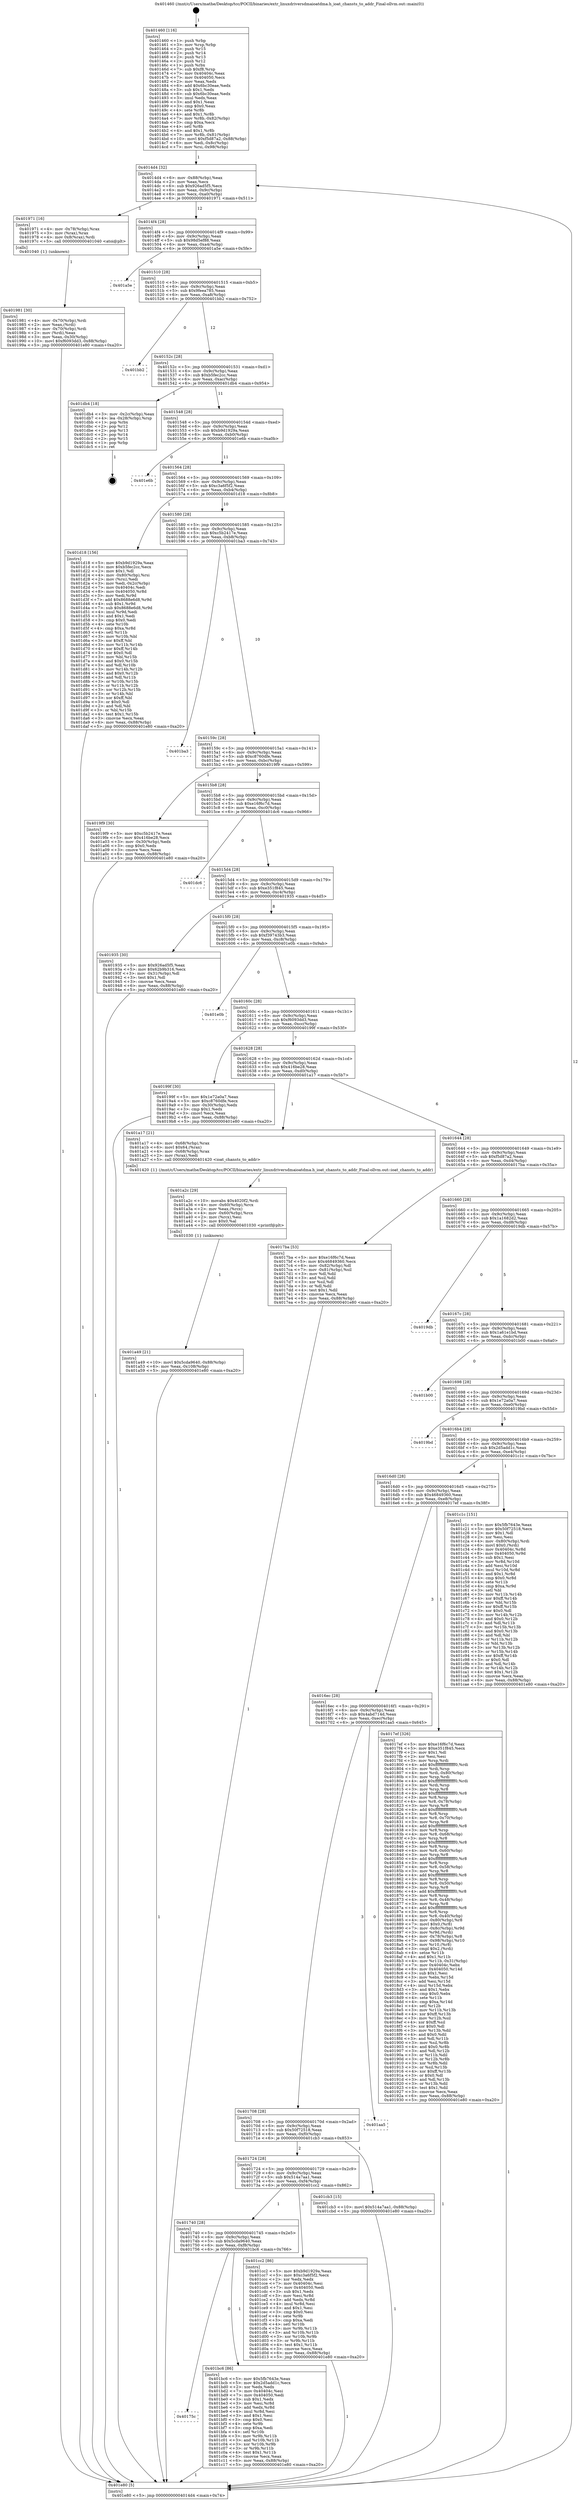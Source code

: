 digraph "0x401460" {
  label = "0x401460 (/mnt/c/Users/mathe/Desktop/tcc/POCII/binaries/extr_linuxdriversdmaioatdma.h_ioat_chansts_to_addr_Final-ollvm.out::main(0))"
  labelloc = "t"
  node[shape=record]

  Entry [label="",width=0.3,height=0.3,shape=circle,fillcolor=black,style=filled]
  "0x4014d4" [label="{
     0x4014d4 [32]\l
     | [instrs]\l
     &nbsp;&nbsp;0x4014d4 \<+6\>: mov -0x88(%rbp),%eax\l
     &nbsp;&nbsp;0x4014da \<+2\>: mov %eax,%ecx\l
     &nbsp;&nbsp;0x4014dc \<+6\>: sub $0x926ad5f5,%ecx\l
     &nbsp;&nbsp;0x4014e2 \<+6\>: mov %eax,-0x9c(%rbp)\l
     &nbsp;&nbsp;0x4014e8 \<+6\>: mov %ecx,-0xa0(%rbp)\l
     &nbsp;&nbsp;0x4014ee \<+6\>: je 0000000000401971 \<main+0x511\>\l
  }"]
  "0x401971" [label="{
     0x401971 [16]\l
     | [instrs]\l
     &nbsp;&nbsp;0x401971 \<+4\>: mov -0x78(%rbp),%rax\l
     &nbsp;&nbsp;0x401975 \<+3\>: mov (%rax),%rax\l
     &nbsp;&nbsp;0x401978 \<+4\>: mov 0x8(%rax),%rdi\l
     &nbsp;&nbsp;0x40197c \<+5\>: call 0000000000401040 \<atoi@plt\>\l
     | [calls]\l
     &nbsp;&nbsp;0x401040 \{1\} (unknown)\l
  }"]
  "0x4014f4" [label="{
     0x4014f4 [28]\l
     | [instrs]\l
     &nbsp;&nbsp;0x4014f4 \<+5\>: jmp 00000000004014f9 \<main+0x99\>\l
     &nbsp;&nbsp;0x4014f9 \<+6\>: mov -0x9c(%rbp),%eax\l
     &nbsp;&nbsp;0x4014ff \<+5\>: sub $0x98d5ef88,%eax\l
     &nbsp;&nbsp;0x401504 \<+6\>: mov %eax,-0xa4(%rbp)\l
     &nbsp;&nbsp;0x40150a \<+6\>: je 0000000000401a5e \<main+0x5fe\>\l
  }"]
  Exit [label="",width=0.3,height=0.3,shape=circle,fillcolor=black,style=filled,peripheries=2]
  "0x401a5e" [label="{
     0x401a5e\l
  }", style=dashed]
  "0x401510" [label="{
     0x401510 [28]\l
     | [instrs]\l
     &nbsp;&nbsp;0x401510 \<+5\>: jmp 0000000000401515 \<main+0xb5\>\l
     &nbsp;&nbsp;0x401515 \<+6\>: mov -0x9c(%rbp),%eax\l
     &nbsp;&nbsp;0x40151b \<+5\>: sub $0x9feea785,%eax\l
     &nbsp;&nbsp;0x401520 \<+6\>: mov %eax,-0xa8(%rbp)\l
     &nbsp;&nbsp;0x401526 \<+6\>: je 0000000000401bb2 \<main+0x752\>\l
  }"]
  "0x40175c" [label="{
     0x40175c\l
  }", style=dashed]
  "0x401bb2" [label="{
     0x401bb2\l
  }", style=dashed]
  "0x40152c" [label="{
     0x40152c [28]\l
     | [instrs]\l
     &nbsp;&nbsp;0x40152c \<+5\>: jmp 0000000000401531 \<main+0xd1\>\l
     &nbsp;&nbsp;0x401531 \<+6\>: mov -0x9c(%rbp),%eax\l
     &nbsp;&nbsp;0x401537 \<+5\>: sub $0xb5fec2cc,%eax\l
     &nbsp;&nbsp;0x40153c \<+6\>: mov %eax,-0xac(%rbp)\l
     &nbsp;&nbsp;0x401542 \<+6\>: je 0000000000401db4 \<main+0x954\>\l
  }"]
  "0x401bc6" [label="{
     0x401bc6 [86]\l
     | [instrs]\l
     &nbsp;&nbsp;0x401bc6 \<+5\>: mov $0x5fb7643e,%eax\l
     &nbsp;&nbsp;0x401bcb \<+5\>: mov $0x2d5add1c,%ecx\l
     &nbsp;&nbsp;0x401bd0 \<+2\>: xor %edx,%edx\l
     &nbsp;&nbsp;0x401bd2 \<+7\>: mov 0x40404c,%esi\l
     &nbsp;&nbsp;0x401bd9 \<+7\>: mov 0x404050,%edi\l
     &nbsp;&nbsp;0x401be0 \<+3\>: sub $0x1,%edx\l
     &nbsp;&nbsp;0x401be3 \<+3\>: mov %esi,%r8d\l
     &nbsp;&nbsp;0x401be6 \<+3\>: add %edx,%r8d\l
     &nbsp;&nbsp;0x401be9 \<+4\>: imul %r8d,%esi\l
     &nbsp;&nbsp;0x401bed \<+3\>: and $0x1,%esi\l
     &nbsp;&nbsp;0x401bf0 \<+3\>: cmp $0x0,%esi\l
     &nbsp;&nbsp;0x401bf3 \<+4\>: sete %r9b\l
     &nbsp;&nbsp;0x401bf7 \<+3\>: cmp $0xa,%edi\l
     &nbsp;&nbsp;0x401bfa \<+4\>: setl %r10b\l
     &nbsp;&nbsp;0x401bfe \<+3\>: mov %r9b,%r11b\l
     &nbsp;&nbsp;0x401c01 \<+3\>: and %r10b,%r11b\l
     &nbsp;&nbsp;0x401c04 \<+3\>: xor %r10b,%r9b\l
     &nbsp;&nbsp;0x401c07 \<+3\>: or %r9b,%r11b\l
     &nbsp;&nbsp;0x401c0a \<+4\>: test $0x1,%r11b\l
     &nbsp;&nbsp;0x401c0e \<+3\>: cmovne %ecx,%eax\l
     &nbsp;&nbsp;0x401c11 \<+6\>: mov %eax,-0x88(%rbp)\l
     &nbsp;&nbsp;0x401c17 \<+5\>: jmp 0000000000401e80 \<main+0xa20\>\l
  }"]
  "0x401db4" [label="{
     0x401db4 [18]\l
     | [instrs]\l
     &nbsp;&nbsp;0x401db4 \<+3\>: mov -0x2c(%rbp),%eax\l
     &nbsp;&nbsp;0x401db7 \<+4\>: lea -0x28(%rbp),%rsp\l
     &nbsp;&nbsp;0x401dbb \<+1\>: pop %rbx\l
     &nbsp;&nbsp;0x401dbc \<+2\>: pop %r12\l
     &nbsp;&nbsp;0x401dbe \<+2\>: pop %r13\l
     &nbsp;&nbsp;0x401dc0 \<+2\>: pop %r14\l
     &nbsp;&nbsp;0x401dc2 \<+2\>: pop %r15\l
     &nbsp;&nbsp;0x401dc4 \<+1\>: pop %rbp\l
     &nbsp;&nbsp;0x401dc5 \<+1\>: ret\l
  }"]
  "0x401548" [label="{
     0x401548 [28]\l
     | [instrs]\l
     &nbsp;&nbsp;0x401548 \<+5\>: jmp 000000000040154d \<main+0xed\>\l
     &nbsp;&nbsp;0x40154d \<+6\>: mov -0x9c(%rbp),%eax\l
     &nbsp;&nbsp;0x401553 \<+5\>: sub $0xb9d1929a,%eax\l
     &nbsp;&nbsp;0x401558 \<+6\>: mov %eax,-0xb0(%rbp)\l
     &nbsp;&nbsp;0x40155e \<+6\>: je 0000000000401e6b \<main+0xa0b\>\l
  }"]
  "0x401740" [label="{
     0x401740 [28]\l
     | [instrs]\l
     &nbsp;&nbsp;0x401740 \<+5\>: jmp 0000000000401745 \<main+0x2e5\>\l
     &nbsp;&nbsp;0x401745 \<+6\>: mov -0x9c(%rbp),%eax\l
     &nbsp;&nbsp;0x40174b \<+5\>: sub $0x5cda9640,%eax\l
     &nbsp;&nbsp;0x401750 \<+6\>: mov %eax,-0xf8(%rbp)\l
     &nbsp;&nbsp;0x401756 \<+6\>: je 0000000000401bc6 \<main+0x766\>\l
  }"]
  "0x401e6b" [label="{
     0x401e6b\l
  }", style=dashed]
  "0x401564" [label="{
     0x401564 [28]\l
     | [instrs]\l
     &nbsp;&nbsp;0x401564 \<+5\>: jmp 0000000000401569 \<main+0x109\>\l
     &nbsp;&nbsp;0x401569 \<+6\>: mov -0x9c(%rbp),%eax\l
     &nbsp;&nbsp;0x40156f \<+5\>: sub $0xc3a6f5f2,%eax\l
     &nbsp;&nbsp;0x401574 \<+6\>: mov %eax,-0xb4(%rbp)\l
     &nbsp;&nbsp;0x40157a \<+6\>: je 0000000000401d18 \<main+0x8b8\>\l
  }"]
  "0x401cc2" [label="{
     0x401cc2 [86]\l
     | [instrs]\l
     &nbsp;&nbsp;0x401cc2 \<+5\>: mov $0xb9d1929a,%eax\l
     &nbsp;&nbsp;0x401cc7 \<+5\>: mov $0xc3a6f5f2,%ecx\l
     &nbsp;&nbsp;0x401ccc \<+2\>: xor %edx,%edx\l
     &nbsp;&nbsp;0x401cce \<+7\>: mov 0x40404c,%esi\l
     &nbsp;&nbsp;0x401cd5 \<+7\>: mov 0x404050,%edi\l
     &nbsp;&nbsp;0x401cdc \<+3\>: sub $0x1,%edx\l
     &nbsp;&nbsp;0x401cdf \<+3\>: mov %esi,%r8d\l
     &nbsp;&nbsp;0x401ce2 \<+3\>: add %edx,%r8d\l
     &nbsp;&nbsp;0x401ce5 \<+4\>: imul %r8d,%esi\l
     &nbsp;&nbsp;0x401ce9 \<+3\>: and $0x1,%esi\l
     &nbsp;&nbsp;0x401cec \<+3\>: cmp $0x0,%esi\l
     &nbsp;&nbsp;0x401cef \<+4\>: sete %r9b\l
     &nbsp;&nbsp;0x401cf3 \<+3\>: cmp $0xa,%edi\l
     &nbsp;&nbsp;0x401cf6 \<+4\>: setl %r10b\l
     &nbsp;&nbsp;0x401cfa \<+3\>: mov %r9b,%r11b\l
     &nbsp;&nbsp;0x401cfd \<+3\>: and %r10b,%r11b\l
     &nbsp;&nbsp;0x401d00 \<+3\>: xor %r10b,%r9b\l
     &nbsp;&nbsp;0x401d03 \<+3\>: or %r9b,%r11b\l
     &nbsp;&nbsp;0x401d06 \<+4\>: test $0x1,%r11b\l
     &nbsp;&nbsp;0x401d0a \<+3\>: cmovne %ecx,%eax\l
     &nbsp;&nbsp;0x401d0d \<+6\>: mov %eax,-0x88(%rbp)\l
     &nbsp;&nbsp;0x401d13 \<+5\>: jmp 0000000000401e80 \<main+0xa20\>\l
  }"]
  "0x401d18" [label="{
     0x401d18 [156]\l
     | [instrs]\l
     &nbsp;&nbsp;0x401d18 \<+5\>: mov $0xb9d1929a,%eax\l
     &nbsp;&nbsp;0x401d1d \<+5\>: mov $0xb5fec2cc,%ecx\l
     &nbsp;&nbsp;0x401d22 \<+2\>: mov $0x1,%dl\l
     &nbsp;&nbsp;0x401d24 \<+4\>: mov -0x80(%rbp),%rsi\l
     &nbsp;&nbsp;0x401d28 \<+2\>: mov (%rsi),%edi\l
     &nbsp;&nbsp;0x401d2a \<+3\>: mov %edi,-0x2c(%rbp)\l
     &nbsp;&nbsp;0x401d2d \<+7\>: mov 0x40404c,%edi\l
     &nbsp;&nbsp;0x401d34 \<+8\>: mov 0x404050,%r8d\l
     &nbsp;&nbsp;0x401d3c \<+3\>: mov %edi,%r9d\l
     &nbsp;&nbsp;0x401d3f \<+7\>: add $0x8688e6d8,%r9d\l
     &nbsp;&nbsp;0x401d46 \<+4\>: sub $0x1,%r9d\l
     &nbsp;&nbsp;0x401d4a \<+7\>: sub $0x8688e6d8,%r9d\l
     &nbsp;&nbsp;0x401d51 \<+4\>: imul %r9d,%edi\l
     &nbsp;&nbsp;0x401d55 \<+3\>: and $0x1,%edi\l
     &nbsp;&nbsp;0x401d58 \<+3\>: cmp $0x0,%edi\l
     &nbsp;&nbsp;0x401d5b \<+4\>: sete %r10b\l
     &nbsp;&nbsp;0x401d5f \<+4\>: cmp $0xa,%r8d\l
     &nbsp;&nbsp;0x401d63 \<+4\>: setl %r11b\l
     &nbsp;&nbsp;0x401d67 \<+3\>: mov %r10b,%bl\l
     &nbsp;&nbsp;0x401d6a \<+3\>: xor $0xff,%bl\l
     &nbsp;&nbsp;0x401d6d \<+3\>: mov %r11b,%r14b\l
     &nbsp;&nbsp;0x401d70 \<+4\>: xor $0xff,%r14b\l
     &nbsp;&nbsp;0x401d74 \<+3\>: xor $0x0,%dl\l
     &nbsp;&nbsp;0x401d77 \<+3\>: mov %bl,%r15b\l
     &nbsp;&nbsp;0x401d7a \<+4\>: and $0x0,%r15b\l
     &nbsp;&nbsp;0x401d7e \<+3\>: and %dl,%r10b\l
     &nbsp;&nbsp;0x401d81 \<+3\>: mov %r14b,%r12b\l
     &nbsp;&nbsp;0x401d84 \<+4\>: and $0x0,%r12b\l
     &nbsp;&nbsp;0x401d88 \<+3\>: and %dl,%r11b\l
     &nbsp;&nbsp;0x401d8b \<+3\>: or %r10b,%r15b\l
     &nbsp;&nbsp;0x401d8e \<+3\>: or %r11b,%r12b\l
     &nbsp;&nbsp;0x401d91 \<+3\>: xor %r12b,%r15b\l
     &nbsp;&nbsp;0x401d94 \<+3\>: or %r14b,%bl\l
     &nbsp;&nbsp;0x401d97 \<+3\>: xor $0xff,%bl\l
     &nbsp;&nbsp;0x401d9a \<+3\>: or $0x0,%dl\l
     &nbsp;&nbsp;0x401d9d \<+2\>: and %dl,%bl\l
     &nbsp;&nbsp;0x401d9f \<+3\>: or %bl,%r15b\l
     &nbsp;&nbsp;0x401da2 \<+4\>: test $0x1,%r15b\l
     &nbsp;&nbsp;0x401da6 \<+3\>: cmovne %ecx,%eax\l
     &nbsp;&nbsp;0x401da9 \<+6\>: mov %eax,-0x88(%rbp)\l
     &nbsp;&nbsp;0x401daf \<+5\>: jmp 0000000000401e80 \<main+0xa20\>\l
  }"]
  "0x401580" [label="{
     0x401580 [28]\l
     | [instrs]\l
     &nbsp;&nbsp;0x401580 \<+5\>: jmp 0000000000401585 \<main+0x125\>\l
     &nbsp;&nbsp;0x401585 \<+6\>: mov -0x9c(%rbp),%eax\l
     &nbsp;&nbsp;0x40158b \<+5\>: sub $0xc5b2417e,%eax\l
     &nbsp;&nbsp;0x401590 \<+6\>: mov %eax,-0xb8(%rbp)\l
     &nbsp;&nbsp;0x401596 \<+6\>: je 0000000000401ba3 \<main+0x743\>\l
  }"]
  "0x401724" [label="{
     0x401724 [28]\l
     | [instrs]\l
     &nbsp;&nbsp;0x401724 \<+5\>: jmp 0000000000401729 \<main+0x2c9\>\l
     &nbsp;&nbsp;0x401729 \<+6\>: mov -0x9c(%rbp),%eax\l
     &nbsp;&nbsp;0x40172f \<+5\>: sub $0x514a7aa1,%eax\l
     &nbsp;&nbsp;0x401734 \<+6\>: mov %eax,-0xf4(%rbp)\l
     &nbsp;&nbsp;0x40173a \<+6\>: je 0000000000401cc2 \<main+0x862\>\l
  }"]
  "0x401ba3" [label="{
     0x401ba3\l
  }", style=dashed]
  "0x40159c" [label="{
     0x40159c [28]\l
     | [instrs]\l
     &nbsp;&nbsp;0x40159c \<+5\>: jmp 00000000004015a1 \<main+0x141\>\l
     &nbsp;&nbsp;0x4015a1 \<+6\>: mov -0x9c(%rbp),%eax\l
     &nbsp;&nbsp;0x4015a7 \<+5\>: sub $0xc8760dfe,%eax\l
     &nbsp;&nbsp;0x4015ac \<+6\>: mov %eax,-0xbc(%rbp)\l
     &nbsp;&nbsp;0x4015b2 \<+6\>: je 00000000004019f9 \<main+0x599\>\l
  }"]
  "0x401cb3" [label="{
     0x401cb3 [15]\l
     | [instrs]\l
     &nbsp;&nbsp;0x401cb3 \<+10\>: movl $0x514a7aa1,-0x88(%rbp)\l
     &nbsp;&nbsp;0x401cbd \<+5\>: jmp 0000000000401e80 \<main+0xa20\>\l
  }"]
  "0x4019f9" [label="{
     0x4019f9 [30]\l
     | [instrs]\l
     &nbsp;&nbsp;0x4019f9 \<+5\>: mov $0xc5b2417e,%eax\l
     &nbsp;&nbsp;0x4019fe \<+5\>: mov $0x416be28,%ecx\l
     &nbsp;&nbsp;0x401a03 \<+3\>: mov -0x30(%rbp),%edx\l
     &nbsp;&nbsp;0x401a06 \<+3\>: cmp $0x0,%edx\l
     &nbsp;&nbsp;0x401a09 \<+3\>: cmove %ecx,%eax\l
     &nbsp;&nbsp;0x401a0c \<+6\>: mov %eax,-0x88(%rbp)\l
     &nbsp;&nbsp;0x401a12 \<+5\>: jmp 0000000000401e80 \<main+0xa20\>\l
  }"]
  "0x4015b8" [label="{
     0x4015b8 [28]\l
     | [instrs]\l
     &nbsp;&nbsp;0x4015b8 \<+5\>: jmp 00000000004015bd \<main+0x15d\>\l
     &nbsp;&nbsp;0x4015bd \<+6\>: mov -0x9c(%rbp),%eax\l
     &nbsp;&nbsp;0x4015c3 \<+5\>: sub $0xe16f6c7d,%eax\l
     &nbsp;&nbsp;0x4015c8 \<+6\>: mov %eax,-0xc0(%rbp)\l
     &nbsp;&nbsp;0x4015ce \<+6\>: je 0000000000401dc6 \<main+0x966\>\l
  }"]
  "0x401708" [label="{
     0x401708 [28]\l
     | [instrs]\l
     &nbsp;&nbsp;0x401708 \<+5\>: jmp 000000000040170d \<main+0x2ad\>\l
     &nbsp;&nbsp;0x40170d \<+6\>: mov -0x9c(%rbp),%eax\l
     &nbsp;&nbsp;0x401713 \<+5\>: sub $0x50f72518,%eax\l
     &nbsp;&nbsp;0x401718 \<+6\>: mov %eax,-0xf0(%rbp)\l
     &nbsp;&nbsp;0x40171e \<+6\>: je 0000000000401cb3 \<main+0x853\>\l
  }"]
  "0x401dc6" [label="{
     0x401dc6\l
  }", style=dashed]
  "0x4015d4" [label="{
     0x4015d4 [28]\l
     | [instrs]\l
     &nbsp;&nbsp;0x4015d4 \<+5\>: jmp 00000000004015d9 \<main+0x179\>\l
     &nbsp;&nbsp;0x4015d9 \<+6\>: mov -0x9c(%rbp),%eax\l
     &nbsp;&nbsp;0x4015df \<+5\>: sub $0xe351f845,%eax\l
     &nbsp;&nbsp;0x4015e4 \<+6\>: mov %eax,-0xc4(%rbp)\l
     &nbsp;&nbsp;0x4015ea \<+6\>: je 0000000000401935 \<main+0x4d5\>\l
  }"]
  "0x401aa5" [label="{
     0x401aa5\l
  }", style=dashed]
  "0x401935" [label="{
     0x401935 [30]\l
     | [instrs]\l
     &nbsp;&nbsp;0x401935 \<+5\>: mov $0x926ad5f5,%eax\l
     &nbsp;&nbsp;0x40193a \<+5\>: mov $0x62b9b316,%ecx\l
     &nbsp;&nbsp;0x40193f \<+3\>: mov -0x31(%rbp),%dl\l
     &nbsp;&nbsp;0x401942 \<+3\>: test $0x1,%dl\l
     &nbsp;&nbsp;0x401945 \<+3\>: cmovne %ecx,%eax\l
     &nbsp;&nbsp;0x401948 \<+6\>: mov %eax,-0x88(%rbp)\l
     &nbsp;&nbsp;0x40194e \<+5\>: jmp 0000000000401e80 \<main+0xa20\>\l
  }"]
  "0x4015f0" [label="{
     0x4015f0 [28]\l
     | [instrs]\l
     &nbsp;&nbsp;0x4015f0 \<+5\>: jmp 00000000004015f5 \<main+0x195\>\l
     &nbsp;&nbsp;0x4015f5 \<+6\>: mov -0x9c(%rbp),%eax\l
     &nbsp;&nbsp;0x4015fb \<+5\>: sub $0xf39743b3,%eax\l
     &nbsp;&nbsp;0x401600 \<+6\>: mov %eax,-0xc8(%rbp)\l
     &nbsp;&nbsp;0x401606 \<+6\>: je 0000000000401e0b \<main+0x9ab\>\l
  }"]
  "0x401a49" [label="{
     0x401a49 [21]\l
     | [instrs]\l
     &nbsp;&nbsp;0x401a49 \<+10\>: movl $0x5cda9640,-0x88(%rbp)\l
     &nbsp;&nbsp;0x401a53 \<+6\>: mov %eax,-0x108(%rbp)\l
     &nbsp;&nbsp;0x401a59 \<+5\>: jmp 0000000000401e80 \<main+0xa20\>\l
  }"]
  "0x401e0b" [label="{
     0x401e0b\l
  }", style=dashed]
  "0x40160c" [label="{
     0x40160c [28]\l
     | [instrs]\l
     &nbsp;&nbsp;0x40160c \<+5\>: jmp 0000000000401611 \<main+0x1b1\>\l
     &nbsp;&nbsp;0x401611 \<+6\>: mov -0x9c(%rbp),%eax\l
     &nbsp;&nbsp;0x401617 \<+5\>: sub $0xf6093dd3,%eax\l
     &nbsp;&nbsp;0x40161c \<+6\>: mov %eax,-0xcc(%rbp)\l
     &nbsp;&nbsp;0x401622 \<+6\>: je 000000000040199f \<main+0x53f\>\l
  }"]
  "0x401a2c" [label="{
     0x401a2c [29]\l
     | [instrs]\l
     &nbsp;&nbsp;0x401a2c \<+10\>: movabs $0x4020f2,%rdi\l
     &nbsp;&nbsp;0x401a36 \<+4\>: mov -0x60(%rbp),%rcx\l
     &nbsp;&nbsp;0x401a3a \<+2\>: mov %eax,(%rcx)\l
     &nbsp;&nbsp;0x401a3c \<+4\>: mov -0x60(%rbp),%rcx\l
     &nbsp;&nbsp;0x401a40 \<+2\>: mov (%rcx),%esi\l
     &nbsp;&nbsp;0x401a42 \<+2\>: mov $0x0,%al\l
     &nbsp;&nbsp;0x401a44 \<+5\>: call 0000000000401030 \<printf@plt\>\l
     | [calls]\l
     &nbsp;&nbsp;0x401030 \{1\} (unknown)\l
  }"]
  "0x40199f" [label="{
     0x40199f [30]\l
     | [instrs]\l
     &nbsp;&nbsp;0x40199f \<+5\>: mov $0x1e72a0a7,%eax\l
     &nbsp;&nbsp;0x4019a4 \<+5\>: mov $0xc8760dfe,%ecx\l
     &nbsp;&nbsp;0x4019a9 \<+3\>: mov -0x30(%rbp),%edx\l
     &nbsp;&nbsp;0x4019ac \<+3\>: cmp $0x1,%edx\l
     &nbsp;&nbsp;0x4019af \<+3\>: cmovl %ecx,%eax\l
     &nbsp;&nbsp;0x4019b2 \<+6\>: mov %eax,-0x88(%rbp)\l
     &nbsp;&nbsp;0x4019b8 \<+5\>: jmp 0000000000401e80 \<main+0xa20\>\l
  }"]
  "0x401628" [label="{
     0x401628 [28]\l
     | [instrs]\l
     &nbsp;&nbsp;0x401628 \<+5\>: jmp 000000000040162d \<main+0x1cd\>\l
     &nbsp;&nbsp;0x40162d \<+6\>: mov -0x9c(%rbp),%eax\l
     &nbsp;&nbsp;0x401633 \<+5\>: sub $0x416be28,%eax\l
     &nbsp;&nbsp;0x401638 \<+6\>: mov %eax,-0xd0(%rbp)\l
     &nbsp;&nbsp;0x40163e \<+6\>: je 0000000000401a17 \<main+0x5b7\>\l
  }"]
  "0x401981" [label="{
     0x401981 [30]\l
     | [instrs]\l
     &nbsp;&nbsp;0x401981 \<+4\>: mov -0x70(%rbp),%rdi\l
     &nbsp;&nbsp;0x401985 \<+2\>: mov %eax,(%rdi)\l
     &nbsp;&nbsp;0x401987 \<+4\>: mov -0x70(%rbp),%rdi\l
     &nbsp;&nbsp;0x40198b \<+2\>: mov (%rdi),%eax\l
     &nbsp;&nbsp;0x40198d \<+3\>: mov %eax,-0x30(%rbp)\l
     &nbsp;&nbsp;0x401990 \<+10\>: movl $0xf6093dd3,-0x88(%rbp)\l
     &nbsp;&nbsp;0x40199a \<+5\>: jmp 0000000000401e80 \<main+0xa20\>\l
  }"]
  "0x401a17" [label="{
     0x401a17 [21]\l
     | [instrs]\l
     &nbsp;&nbsp;0x401a17 \<+4\>: mov -0x68(%rbp),%rax\l
     &nbsp;&nbsp;0x401a1b \<+6\>: movl $0x64,(%rax)\l
     &nbsp;&nbsp;0x401a21 \<+4\>: mov -0x68(%rbp),%rax\l
     &nbsp;&nbsp;0x401a25 \<+2\>: mov (%rax),%edi\l
     &nbsp;&nbsp;0x401a27 \<+5\>: call 0000000000401420 \<ioat_chansts_to_addr\>\l
     | [calls]\l
     &nbsp;&nbsp;0x401420 \{1\} (/mnt/c/Users/mathe/Desktop/tcc/POCII/binaries/extr_linuxdriversdmaioatdma.h_ioat_chansts_to_addr_Final-ollvm.out::ioat_chansts_to_addr)\l
  }"]
  "0x401644" [label="{
     0x401644 [28]\l
     | [instrs]\l
     &nbsp;&nbsp;0x401644 \<+5\>: jmp 0000000000401649 \<main+0x1e9\>\l
     &nbsp;&nbsp;0x401649 \<+6\>: mov -0x9c(%rbp),%eax\l
     &nbsp;&nbsp;0x40164f \<+5\>: sub $0xf5d87a2,%eax\l
     &nbsp;&nbsp;0x401654 \<+6\>: mov %eax,-0xd4(%rbp)\l
     &nbsp;&nbsp;0x40165a \<+6\>: je 00000000004017ba \<main+0x35a\>\l
  }"]
  "0x4016ec" [label="{
     0x4016ec [28]\l
     | [instrs]\l
     &nbsp;&nbsp;0x4016ec \<+5\>: jmp 00000000004016f1 \<main+0x291\>\l
     &nbsp;&nbsp;0x4016f1 \<+6\>: mov -0x9c(%rbp),%eax\l
     &nbsp;&nbsp;0x4016f7 \<+5\>: sub $0x4abd714d,%eax\l
     &nbsp;&nbsp;0x4016fc \<+6\>: mov %eax,-0xec(%rbp)\l
     &nbsp;&nbsp;0x401702 \<+6\>: je 0000000000401aa5 \<main+0x645\>\l
  }"]
  "0x4017ba" [label="{
     0x4017ba [53]\l
     | [instrs]\l
     &nbsp;&nbsp;0x4017ba \<+5\>: mov $0xe16f6c7d,%eax\l
     &nbsp;&nbsp;0x4017bf \<+5\>: mov $0x46849360,%ecx\l
     &nbsp;&nbsp;0x4017c4 \<+6\>: mov -0x82(%rbp),%dl\l
     &nbsp;&nbsp;0x4017ca \<+7\>: mov -0x81(%rbp),%sil\l
     &nbsp;&nbsp;0x4017d1 \<+3\>: mov %dl,%dil\l
     &nbsp;&nbsp;0x4017d4 \<+3\>: and %sil,%dil\l
     &nbsp;&nbsp;0x4017d7 \<+3\>: xor %sil,%dl\l
     &nbsp;&nbsp;0x4017da \<+3\>: or %dl,%dil\l
     &nbsp;&nbsp;0x4017dd \<+4\>: test $0x1,%dil\l
     &nbsp;&nbsp;0x4017e1 \<+3\>: cmovne %ecx,%eax\l
     &nbsp;&nbsp;0x4017e4 \<+6\>: mov %eax,-0x88(%rbp)\l
     &nbsp;&nbsp;0x4017ea \<+5\>: jmp 0000000000401e80 \<main+0xa20\>\l
  }"]
  "0x401660" [label="{
     0x401660 [28]\l
     | [instrs]\l
     &nbsp;&nbsp;0x401660 \<+5\>: jmp 0000000000401665 \<main+0x205\>\l
     &nbsp;&nbsp;0x401665 \<+6\>: mov -0x9c(%rbp),%eax\l
     &nbsp;&nbsp;0x40166b \<+5\>: sub $0x1a1682d2,%eax\l
     &nbsp;&nbsp;0x401670 \<+6\>: mov %eax,-0xd8(%rbp)\l
     &nbsp;&nbsp;0x401676 \<+6\>: je 00000000004019db \<main+0x57b\>\l
  }"]
  "0x401e80" [label="{
     0x401e80 [5]\l
     | [instrs]\l
     &nbsp;&nbsp;0x401e80 \<+5\>: jmp 00000000004014d4 \<main+0x74\>\l
  }"]
  "0x401460" [label="{
     0x401460 [116]\l
     | [instrs]\l
     &nbsp;&nbsp;0x401460 \<+1\>: push %rbp\l
     &nbsp;&nbsp;0x401461 \<+3\>: mov %rsp,%rbp\l
     &nbsp;&nbsp;0x401464 \<+2\>: push %r15\l
     &nbsp;&nbsp;0x401466 \<+2\>: push %r14\l
     &nbsp;&nbsp;0x401468 \<+2\>: push %r13\l
     &nbsp;&nbsp;0x40146a \<+2\>: push %r12\l
     &nbsp;&nbsp;0x40146c \<+1\>: push %rbx\l
     &nbsp;&nbsp;0x40146d \<+7\>: sub $0xf8,%rsp\l
     &nbsp;&nbsp;0x401474 \<+7\>: mov 0x40404c,%eax\l
     &nbsp;&nbsp;0x40147b \<+7\>: mov 0x404050,%ecx\l
     &nbsp;&nbsp;0x401482 \<+2\>: mov %eax,%edx\l
     &nbsp;&nbsp;0x401484 \<+6\>: add $0x6bc30eae,%edx\l
     &nbsp;&nbsp;0x40148a \<+3\>: sub $0x1,%edx\l
     &nbsp;&nbsp;0x40148d \<+6\>: sub $0x6bc30eae,%edx\l
     &nbsp;&nbsp;0x401493 \<+3\>: imul %edx,%eax\l
     &nbsp;&nbsp;0x401496 \<+3\>: and $0x1,%eax\l
     &nbsp;&nbsp;0x401499 \<+3\>: cmp $0x0,%eax\l
     &nbsp;&nbsp;0x40149c \<+4\>: sete %r8b\l
     &nbsp;&nbsp;0x4014a0 \<+4\>: and $0x1,%r8b\l
     &nbsp;&nbsp;0x4014a4 \<+7\>: mov %r8b,-0x82(%rbp)\l
     &nbsp;&nbsp;0x4014ab \<+3\>: cmp $0xa,%ecx\l
     &nbsp;&nbsp;0x4014ae \<+4\>: setl %r8b\l
     &nbsp;&nbsp;0x4014b2 \<+4\>: and $0x1,%r8b\l
     &nbsp;&nbsp;0x4014b6 \<+7\>: mov %r8b,-0x81(%rbp)\l
     &nbsp;&nbsp;0x4014bd \<+10\>: movl $0xf5d87a2,-0x88(%rbp)\l
     &nbsp;&nbsp;0x4014c7 \<+6\>: mov %edi,-0x8c(%rbp)\l
     &nbsp;&nbsp;0x4014cd \<+7\>: mov %rsi,-0x98(%rbp)\l
  }"]
  "0x4017ef" [label="{
     0x4017ef [326]\l
     | [instrs]\l
     &nbsp;&nbsp;0x4017ef \<+5\>: mov $0xe16f6c7d,%eax\l
     &nbsp;&nbsp;0x4017f4 \<+5\>: mov $0xe351f845,%ecx\l
     &nbsp;&nbsp;0x4017f9 \<+2\>: mov $0x1,%dl\l
     &nbsp;&nbsp;0x4017fb \<+2\>: xor %esi,%esi\l
     &nbsp;&nbsp;0x4017fd \<+3\>: mov %rsp,%rdi\l
     &nbsp;&nbsp;0x401800 \<+4\>: add $0xfffffffffffffff0,%rdi\l
     &nbsp;&nbsp;0x401804 \<+3\>: mov %rdi,%rsp\l
     &nbsp;&nbsp;0x401807 \<+4\>: mov %rdi,-0x80(%rbp)\l
     &nbsp;&nbsp;0x40180b \<+3\>: mov %rsp,%rdi\l
     &nbsp;&nbsp;0x40180e \<+4\>: add $0xfffffffffffffff0,%rdi\l
     &nbsp;&nbsp;0x401812 \<+3\>: mov %rdi,%rsp\l
     &nbsp;&nbsp;0x401815 \<+3\>: mov %rsp,%r8\l
     &nbsp;&nbsp;0x401818 \<+4\>: add $0xfffffffffffffff0,%r8\l
     &nbsp;&nbsp;0x40181c \<+3\>: mov %r8,%rsp\l
     &nbsp;&nbsp;0x40181f \<+4\>: mov %r8,-0x78(%rbp)\l
     &nbsp;&nbsp;0x401823 \<+3\>: mov %rsp,%r8\l
     &nbsp;&nbsp;0x401826 \<+4\>: add $0xfffffffffffffff0,%r8\l
     &nbsp;&nbsp;0x40182a \<+3\>: mov %r8,%rsp\l
     &nbsp;&nbsp;0x40182d \<+4\>: mov %r8,-0x70(%rbp)\l
     &nbsp;&nbsp;0x401831 \<+3\>: mov %rsp,%r8\l
     &nbsp;&nbsp;0x401834 \<+4\>: add $0xfffffffffffffff0,%r8\l
     &nbsp;&nbsp;0x401838 \<+3\>: mov %r8,%rsp\l
     &nbsp;&nbsp;0x40183b \<+4\>: mov %r8,-0x68(%rbp)\l
     &nbsp;&nbsp;0x40183f \<+3\>: mov %rsp,%r8\l
     &nbsp;&nbsp;0x401842 \<+4\>: add $0xfffffffffffffff0,%r8\l
     &nbsp;&nbsp;0x401846 \<+3\>: mov %r8,%rsp\l
     &nbsp;&nbsp;0x401849 \<+4\>: mov %r8,-0x60(%rbp)\l
     &nbsp;&nbsp;0x40184d \<+3\>: mov %rsp,%r8\l
     &nbsp;&nbsp;0x401850 \<+4\>: add $0xfffffffffffffff0,%r8\l
     &nbsp;&nbsp;0x401854 \<+3\>: mov %r8,%rsp\l
     &nbsp;&nbsp;0x401857 \<+4\>: mov %r8,-0x58(%rbp)\l
     &nbsp;&nbsp;0x40185b \<+3\>: mov %rsp,%r8\l
     &nbsp;&nbsp;0x40185e \<+4\>: add $0xfffffffffffffff0,%r8\l
     &nbsp;&nbsp;0x401862 \<+3\>: mov %r8,%rsp\l
     &nbsp;&nbsp;0x401865 \<+4\>: mov %r8,-0x50(%rbp)\l
     &nbsp;&nbsp;0x401869 \<+3\>: mov %rsp,%r8\l
     &nbsp;&nbsp;0x40186c \<+4\>: add $0xfffffffffffffff0,%r8\l
     &nbsp;&nbsp;0x401870 \<+3\>: mov %r8,%rsp\l
     &nbsp;&nbsp;0x401873 \<+4\>: mov %r8,-0x48(%rbp)\l
     &nbsp;&nbsp;0x401877 \<+3\>: mov %rsp,%r8\l
     &nbsp;&nbsp;0x40187a \<+4\>: add $0xfffffffffffffff0,%r8\l
     &nbsp;&nbsp;0x40187e \<+3\>: mov %r8,%rsp\l
     &nbsp;&nbsp;0x401881 \<+4\>: mov %r8,-0x40(%rbp)\l
     &nbsp;&nbsp;0x401885 \<+4\>: mov -0x80(%rbp),%r8\l
     &nbsp;&nbsp;0x401889 \<+7\>: movl $0x0,(%r8)\l
     &nbsp;&nbsp;0x401890 \<+7\>: mov -0x8c(%rbp),%r9d\l
     &nbsp;&nbsp;0x401897 \<+3\>: mov %r9d,(%rdi)\l
     &nbsp;&nbsp;0x40189a \<+4\>: mov -0x78(%rbp),%r8\l
     &nbsp;&nbsp;0x40189e \<+7\>: mov -0x98(%rbp),%r10\l
     &nbsp;&nbsp;0x4018a5 \<+3\>: mov %r10,(%r8)\l
     &nbsp;&nbsp;0x4018a8 \<+3\>: cmpl $0x2,(%rdi)\l
     &nbsp;&nbsp;0x4018ab \<+4\>: setne %r11b\l
     &nbsp;&nbsp;0x4018af \<+4\>: and $0x1,%r11b\l
     &nbsp;&nbsp;0x4018b3 \<+4\>: mov %r11b,-0x31(%rbp)\l
     &nbsp;&nbsp;0x4018b7 \<+7\>: mov 0x40404c,%ebx\l
     &nbsp;&nbsp;0x4018be \<+8\>: mov 0x404050,%r14d\l
     &nbsp;&nbsp;0x4018c6 \<+3\>: sub $0x1,%esi\l
     &nbsp;&nbsp;0x4018c9 \<+3\>: mov %ebx,%r15d\l
     &nbsp;&nbsp;0x4018cc \<+3\>: add %esi,%r15d\l
     &nbsp;&nbsp;0x4018cf \<+4\>: imul %r15d,%ebx\l
     &nbsp;&nbsp;0x4018d3 \<+3\>: and $0x1,%ebx\l
     &nbsp;&nbsp;0x4018d6 \<+3\>: cmp $0x0,%ebx\l
     &nbsp;&nbsp;0x4018d9 \<+4\>: sete %r11b\l
     &nbsp;&nbsp;0x4018dd \<+4\>: cmp $0xa,%r14d\l
     &nbsp;&nbsp;0x4018e1 \<+4\>: setl %r12b\l
     &nbsp;&nbsp;0x4018e5 \<+3\>: mov %r11b,%r13b\l
     &nbsp;&nbsp;0x4018e8 \<+4\>: xor $0xff,%r13b\l
     &nbsp;&nbsp;0x4018ec \<+3\>: mov %r12b,%sil\l
     &nbsp;&nbsp;0x4018ef \<+4\>: xor $0xff,%sil\l
     &nbsp;&nbsp;0x4018f3 \<+3\>: xor $0x0,%dl\l
     &nbsp;&nbsp;0x4018f6 \<+3\>: mov %r13b,%dil\l
     &nbsp;&nbsp;0x4018f9 \<+4\>: and $0x0,%dil\l
     &nbsp;&nbsp;0x4018fd \<+3\>: and %dl,%r11b\l
     &nbsp;&nbsp;0x401900 \<+3\>: mov %sil,%r8b\l
     &nbsp;&nbsp;0x401903 \<+4\>: and $0x0,%r8b\l
     &nbsp;&nbsp;0x401907 \<+3\>: and %dl,%r12b\l
     &nbsp;&nbsp;0x40190a \<+3\>: or %r11b,%dil\l
     &nbsp;&nbsp;0x40190d \<+3\>: or %r12b,%r8b\l
     &nbsp;&nbsp;0x401910 \<+3\>: xor %r8b,%dil\l
     &nbsp;&nbsp;0x401913 \<+3\>: or %sil,%r13b\l
     &nbsp;&nbsp;0x401916 \<+4\>: xor $0xff,%r13b\l
     &nbsp;&nbsp;0x40191a \<+3\>: or $0x0,%dl\l
     &nbsp;&nbsp;0x40191d \<+3\>: and %dl,%r13b\l
     &nbsp;&nbsp;0x401920 \<+3\>: or %r13b,%dil\l
     &nbsp;&nbsp;0x401923 \<+4\>: test $0x1,%dil\l
     &nbsp;&nbsp;0x401927 \<+3\>: cmovne %ecx,%eax\l
     &nbsp;&nbsp;0x40192a \<+6\>: mov %eax,-0x88(%rbp)\l
     &nbsp;&nbsp;0x401930 \<+5\>: jmp 0000000000401e80 \<main+0xa20\>\l
  }"]
  "0x4019db" [label="{
     0x4019db\l
  }", style=dashed]
  "0x40167c" [label="{
     0x40167c [28]\l
     | [instrs]\l
     &nbsp;&nbsp;0x40167c \<+5\>: jmp 0000000000401681 \<main+0x221\>\l
     &nbsp;&nbsp;0x401681 \<+6\>: mov -0x9c(%rbp),%eax\l
     &nbsp;&nbsp;0x401687 \<+5\>: sub $0x1a61e1bd,%eax\l
     &nbsp;&nbsp;0x40168c \<+6\>: mov %eax,-0xdc(%rbp)\l
     &nbsp;&nbsp;0x401692 \<+6\>: je 0000000000401b00 \<main+0x6a0\>\l
  }"]
  "0x4016d0" [label="{
     0x4016d0 [28]\l
     | [instrs]\l
     &nbsp;&nbsp;0x4016d0 \<+5\>: jmp 00000000004016d5 \<main+0x275\>\l
     &nbsp;&nbsp;0x4016d5 \<+6\>: mov -0x9c(%rbp),%eax\l
     &nbsp;&nbsp;0x4016db \<+5\>: sub $0x46849360,%eax\l
     &nbsp;&nbsp;0x4016e0 \<+6\>: mov %eax,-0xe8(%rbp)\l
     &nbsp;&nbsp;0x4016e6 \<+6\>: je 00000000004017ef \<main+0x38f\>\l
  }"]
  "0x401b00" [label="{
     0x401b00\l
  }", style=dashed]
  "0x401698" [label="{
     0x401698 [28]\l
     | [instrs]\l
     &nbsp;&nbsp;0x401698 \<+5\>: jmp 000000000040169d \<main+0x23d\>\l
     &nbsp;&nbsp;0x40169d \<+6\>: mov -0x9c(%rbp),%eax\l
     &nbsp;&nbsp;0x4016a3 \<+5\>: sub $0x1e72a0a7,%eax\l
     &nbsp;&nbsp;0x4016a8 \<+6\>: mov %eax,-0xe0(%rbp)\l
     &nbsp;&nbsp;0x4016ae \<+6\>: je 00000000004019bd \<main+0x55d\>\l
  }"]
  "0x401c1c" [label="{
     0x401c1c [151]\l
     | [instrs]\l
     &nbsp;&nbsp;0x401c1c \<+5\>: mov $0x5fb7643e,%eax\l
     &nbsp;&nbsp;0x401c21 \<+5\>: mov $0x50f72518,%ecx\l
     &nbsp;&nbsp;0x401c26 \<+2\>: mov $0x1,%dl\l
     &nbsp;&nbsp;0x401c28 \<+2\>: xor %esi,%esi\l
     &nbsp;&nbsp;0x401c2a \<+4\>: mov -0x80(%rbp),%rdi\l
     &nbsp;&nbsp;0x401c2e \<+6\>: movl $0x0,(%rdi)\l
     &nbsp;&nbsp;0x401c34 \<+8\>: mov 0x40404c,%r8d\l
     &nbsp;&nbsp;0x401c3c \<+8\>: mov 0x404050,%r9d\l
     &nbsp;&nbsp;0x401c44 \<+3\>: sub $0x1,%esi\l
     &nbsp;&nbsp;0x401c47 \<+3\>: mov %r8d,%r10d\l
     &nbsp;&nbsp;0x401c4a \<+3\>: add %esi,%r10d\l
     &nbsp;&nbsp;0x401c4d \<+4\>: imul %r10d,%r8d\l
     &nbsp;&nbsp;0x401c51 \<+4\>: and $0x1,%r8d\l
     &nbsp;&nbsp;0x401c55 \<+4\>: cmp $0x0,%r8d\l
     &nbsp;&nbsp;0x401c59 \<+4\>: sete %r11b\l
     &nbsp;&nbsp;0x401c5d \<+4\>: cmp $0xa,%r9d\l
     &nbsp;&nbsp;0x401c61 \<+3\>: setl %bl\l
     &nbsp;&nbsp;0x401c64 \<+3\>: mov %r11b,%r14b\l
     &nbsp;&nbsp;0x401c67 \<+4\>: xor $0xff,%r14b\l
     &nbsp;&nbsp;0x401c6b \<+3\>: mov %bl,%r15b\l
     &nbsp;&nbsp;0x401c6e \<+4\>: xor $0xff,%r15b\l
     &nbsp;&nbsp;0x401c72 \<+3\>: xor $0x0,%dl\l
     &nbsp;&nbsp;0x401c75 \<+3\>: mov %r14b,%r12b\l
     &nbsp;&nbsp;0x401c78 \<+4\>: and $0x0,%r12b\l
     &nbsp;&nbsp;0x401c7c \<+3\>: and %dl,%r11b\l
     &nbsp;&nbsp;0x401c7f \<+3\>: mov %r15b,%r13b\l
     &nbsp;&nbsp;0x401c82 \<+4\>: and $0x0,%r13b\l
     &nbsp;&nbsp;0x401c86 \<+2\>: and %dl,%bl\l
     &nbsp;&nbsp;0x401c88 \<+3\>: or %r11b,%r12b\l
     &nbsp;&nbsp;0x401c8b \<+3\>: or %bl,%r13b\l
     &nbsp;&nbsp;0x401c8e \<+3\>: xor %r13b,%r12b\l
     &nbsp;&nbsp;0x401c91 \<+3\>: or %r15b,%r14b\l
     &nbsp;&nbsp;0x401c94 \<+4\>: xor $0xff,%r14b\l
     &nbsp;&nbsp;0x401c98 \<+3\>: or $0x0,%dl\l
     &nbsp;&nbsp;0x401c9b \<+3\>: and %dl,%r14b\l
     &nbsp;&nbsp;0x401c9e \<+3\>: or %r14b,%r12b\l
     &nbsp;&nbsp;0x401ca1 \<+4\>: test $0x1,%r12b\l
     &nbsp;&nbsp;0x401ca5 \<+3\>: cmovne %ecx,%eax\l
     &nbsp;&nbsp;0x401ca8 \<+6\>: mov %eax,-0x88(%rbp)\l
     &nbsp;&nbsp;0x401cae \<+5\>: jmp 0000000000401e80 \<main+0xa20\>\l
  }"]
  "0x4019bd" [label="{
     0x4019bd\l
  }", style=dashed]
  "0x4016b4" [label="{
     0x4016b4 [28]\l
     | [instrs]\l
     &nbsp;&nbsp;0x4016b4 \<+5\>: jmp 00000000004016b9 \<main+0x259\>\l
     &nbsp;&nbsp;0x4016b9 \<+6\>: mov -0x9c(%rbp),%eax\l
     &nbsp;&nbsp;0x4016bf \<+5\>: sub $0x2d5add1c,%eax\l
     &nbsp;&nbsp;0x4016c4 \<+6\>: mov %eax,-0xe4(%rbp)\l
     &nbsp;&nbsp;0x4016ca \<+6\>: je 0000000000401c1c \<main+0x7bc\>\l
  }"]
  Entry -> "0x401460" [label=" 1"]
  "0x4014d4" -> "0x401971" [label=" 1"]
  "0x4014d4" -> "0x4014f4" [label=" 12"]
  "0x401db4" -> Exit [label=" 1"]
  "0x4014f4" -> "0x401a5e" [label=" 0"]
  "0x4014f4" -> "0x401510" [label=" 12"]
  "0x401d18" -> "0x401e80" [label=" 1"]
  "0x401510" -> "0x401bb2" [label=" 0"]
  "0x401510" -> "0x40152c" [label=" 12"]
  "0x401cc2" -> "0x401e80" [label=" 1"]
  "0x40152c" -> "0x401db4" [label=" 1"]
  "0x40152c" -> "0x401548" [label=" 11"]
  "0x401cb3" -> "0x401e80" [label=" 1"]
  "0x401548" -> "0x401e6b" [label=" 0"]
  "0x401548" -> "0x401564" [label=" 11"]
  "0x401bc6" -> "0x401e80" [label=" 1"]
  "0x401564" -> "0x401d18" [label=" 1"]
  "0x401564" -> "0x401580" [label=" 10"]
  "0x401740" -> "0x40175c" [label=" 0"]
  "0x401580" -> "0x401ba3" [label=" 0"]
  "0x401580" -> "0x40159c" [label=" 10"]
  "0x401c1c" -> "0x401e80" [label=" 1"]
  "0x40159c" -> "0x4019f9" [label=" 1"]
  "0x40159c" -> "0x4015b8" [label=" 9"]
  "0x401724" -> "0x401740" [label=" 1"]
  "0x4015b8" -> "0x401dc6" [label=" 0"]
  "0x4015b8" -> "0x4015d4" [label=" 9"]
  "0x401740" -> "0x401bc6" [label=" 1"]
  "0x4015d4" -> "0x401935" [label=" 1"]
  "0x4015d4" -> "0x4015f0" [label=" 8"]
  "0x401708" -> "0x401724" [label=" 2"]
  "0x4015f0" -> "0x401e0b" [label=" 0"]
  "0x4015f0" -> "0x40160c" [label=" 8"]
  "0x401724" -> "0x401cc2" [label=" 1"]
  "0x40160c" -> "0x40199f" [label=" 1"]
  "0x40160c" -> "0x401628" [label=" 7"]
  "0x4016ec" -> "0x401708" [label=" 3"]
  "0x401628" -> "0x401a17" [label=" 1"]
  "0x401628" -> "0x401644" [label=" 6"]
  "0x4016ec" -> "0x401aa5" [label=" 0"]
  "0x401644" -> "0x4017ba" [label=" 1"]
  "0x401644" -> "0x401660" [label=" 5"]
  "0x4017ba" -> "0x401e80" [label=" 1"]
  "0x401460" -> "0x4014d4" [label=" 1"]
  "0x401e80" -> "0x4014d4" [label=" 12"]
  "0x401a49" -> "0x401e80" [label=" 1"]
  "0x401660" -> "0x4019db" [label=" 0"]
  "0x401660" -> "0x40167c" [label=" 5"]
  "0x401a2c" -> "0x401a49" [label=" 1"]
  "0x40167c" -> "0x401b00" [label=" 0"]
  "0x40167c" -> "0x401698" [label=" 5"]
  "0x4019f9" -> "0x401e80" [label=" 1"]
  "0x401698" -> "0x4019bd" [label=" 0"]
  "0x401698" -> "0x4016b4" [label=" 5"]
  "0x40199f" -> "0x401e80" [label=" 1"]
  "0x4016b4" -> "0x401c1c" [label=" 1"]
  "0x4016b4" -> "0x4016d0" [label=" 4"]
  "0x401a17" -> "0x401a2c" [label=" 1"]
  "0x4016d0" -> "0x4017ef" [label=" 1"]
  "0x4016d0" -> "0x4016ec" [label=" 3"]
  "0x401708" -> "0x401cb3" [label=" 1"]
  "0x4017ef" -> "0x401e80" [label=" 1"]
  "0x401935" -> "0x401e80" [label=" 1"]
  "0x401971" -> "0x401981" [label=" 1"]
  "0x401981" -> "0x401e80" [label=" 1"]
}
